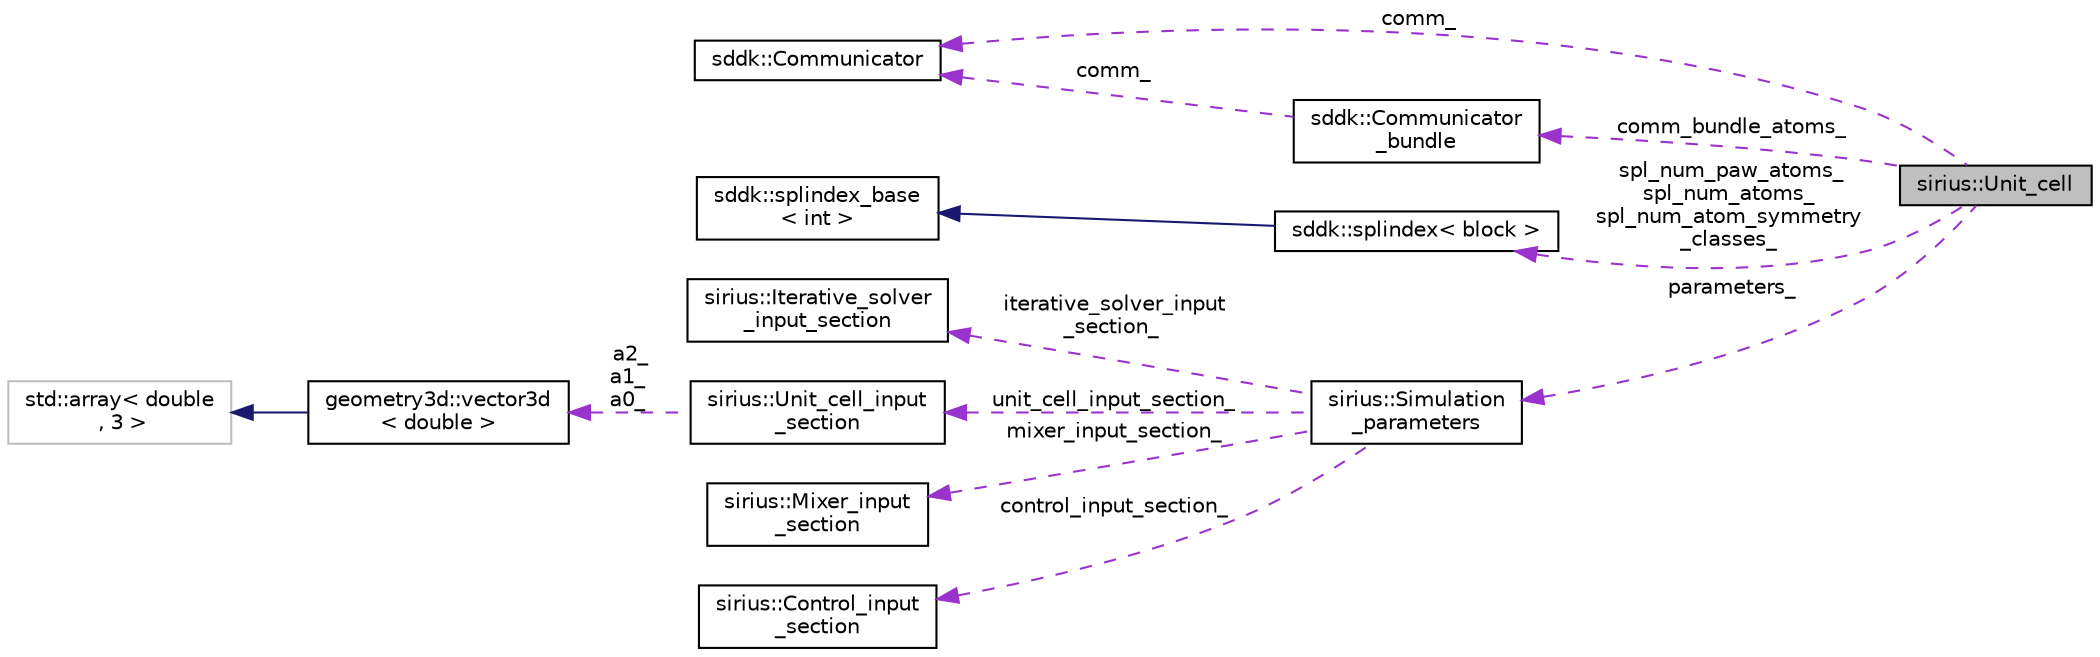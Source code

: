 digraph "sirius::Unit_cell"
{
 // INTERACTIVE_SVG=YES
  edge [fontname="Helvetica",fontsize="10",labelfontname="Helvetica",labelfontsize="10"];
  node [fontname="Helvetica",fontsize="10",shape=record];
  rankdir="LR";
  Node1 [label="sirius::Unit_cell",height=0.2,width=0.4,color="black", fillcolor="grey75", style="filled", fontcolor="black"];
  Node2 -> Node1 [dir="back",color="darkorchid3",fontsize="10",style="dashed",label=" comm_bundle_atoms_" ,fontname="Helvetica"];
  Node2 [label="sddk::Communicator\l_bundle",height=0.2,width=0.4,color="black", fillcolor="white", style="filled",URL="$classsddk_1_1_communicator__bundle.html",tooltip="A bundle of MPI communicators. "];
  Node3 -> Node2 [dir="back",color="darkorchid3",fontsize="10",style="dashed",label=" comm_" ,fontname="Helvetica"];
  Node3 [label="sddk::Communicator",height=0.2,width=0.4,color="black", fillcolor="white", style="filled",URL="$classsddk_1_1_communicator.html",tooltip="MPI communicator wrapper. "];
  Node4 -> Node1 [dir="back",color="darkorchid3",fontsize="10",style="dashed",label=" spl_num_paw_atoms_\nspl_num_atoms_\nspl_num_atom_symmetry\l_classes_" ,fontname="Helvetica"];
  Node4 [label="sddk::splindex\< block \>",height=0.2,width=0.4,color="black", fillcolor="white", style="filled",URL="$classsddk_1_1splindex.html"];
  Node5 -> Node4 [dir="back",color="midnightblue",fontsize="10",style="solid",fontname="Helvetica"];
  Node5 [label="sddk::splindex_base\l\< int \>",height=0.2,width=0.4,color="black", fillcolor="white", style="filled",URL="$classsddk_1_1splindex__base.html"];
  Node3 -> Node1 [dir="back",color="darkorchid3",fontsize="10",style="dashed",label=" comm_" ,fontname="Helvetica"];
  Node6 -> Node1 [dir="back",color="darkorchid3",fontsize="10",style="dashed",label=" parameters_" ,fontname="Helvetica"];
  Node6 [label="sirius::Simulation\l_parameters",height=0.2,width=0.4,color="black", fillcolor="white", style="filled",URL="$classsirius_1_1_simulation__parameters.html",tooltip="Basic parameters of the simulation. "];
  Node7 -> Node6 [dir="back",color="darkorchid3",fontsize="10",style="dashed",label=" iterative_solver_input\l_section_" ,fontname="Helvetica"];
  Node7 [label="sirius::Iterative_solver\l_input_section",height=0.2,width=0.4,color="black", fillcolor="white", style="filled",URL="$structsirius_1_1_iterative__solver__input__section.html"];
  Node8 -> Node6 [dir="back",color="darkorchid3",fontsize="10",style="dashed",label=" unit_cell_input_section_" ,fontname="Helvetica"];
  Node8 [label="sirius::Unit_cell_input\l_section",height=0.2,width=0.4,color="black", fillcolor="white", style="filled",URL="$structsirius_1_1_unit__cell__input__section.html",tooltip="Parse unit cell input section. "];
  Node9 -> Node8 [dir="back",color="darkorchid3",fontsize="10",style="dashed",label=" a2_\na1_\na0_" ,fontname="Helvetica"];
  Node9 [label="geometry3d::vector3d\l\< double \>",height=0.2,width=0.4,color="black", fillcolor="white", style="filled",URL="$classgeometry3d_1_1vector3d.html"];
  Node10 -> Node9 [dir="back",color="midnightblue",fontsize="10",style="solid",fontname="Helvetica"];
  Node10 [label="std::array\< double\l , 3 \>",height=0.2,width=0.4,color="grey75", fillcolor="white", style="filled"];
  Node11 -> Node6 [dir="back",color="darkorchid3",fontsize="10",style="dashed",label=" mixer_input_section_" ,fontname="Helvetica"];
  Node11 [label="sirius::Mixer_input\l_section",height=0.2,width=0.4,color="black", fillcolor="white", style="filled",URL="$structsirius_1_1_mixer__input__section.html"];
  Node12 -> Node6 [dir="back",color="darkorchid3",fontsize="10",style="dashed",label=" control_input_section_" ,fontname="Helvetica"];
  Node12 [label="sirius::Control_input\l_section",height=0.2,width=0.4,color="black", fillcolor="white", style="filled",URL="$structsirius_1_1_control__input__section.html",tooltip="Parse control input section. "];
}
